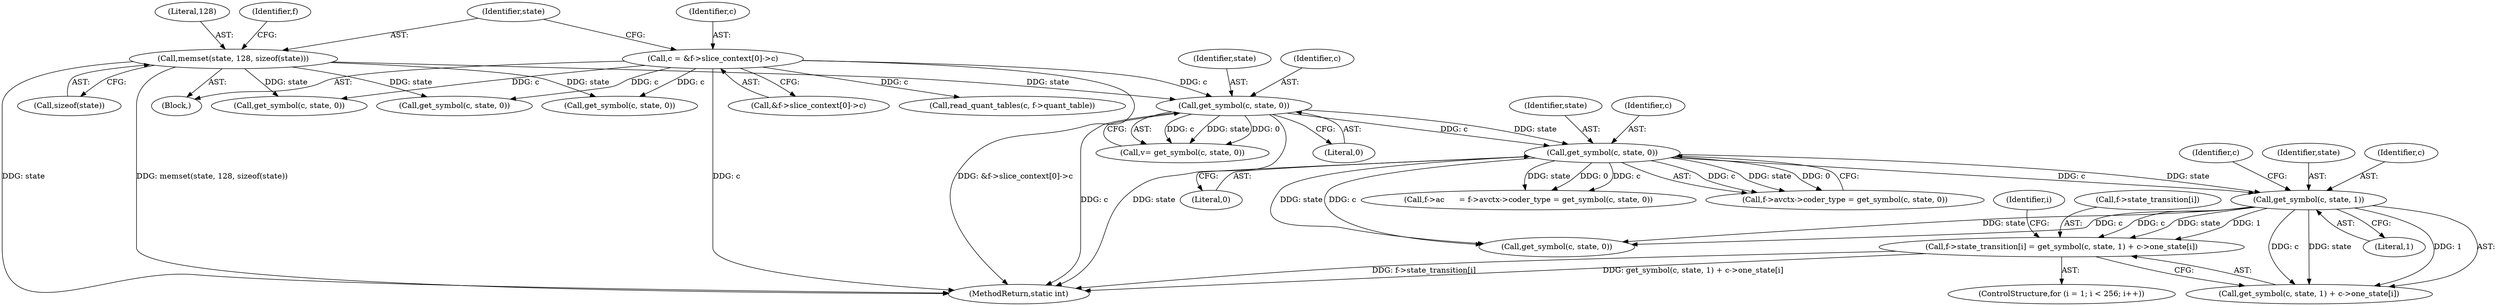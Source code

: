 digraph "0_FFmpeg_547d690d676064069d44703a1917e0dab7e33445@array" {
"1000191" [label="(Call,f->state_transition[i] = get_symbol(c, state, 1) + c->one_state[i])"];
"1000198" [label="(Call,get_symbol(c, state, 1))"];
"1000171" [label="(Call,get_symbol(c, state, 0))"];
"1000138" [label="(Call,get_symbol(c, state, 0))"];
"1000113" [label="(Call,c = &f->slice_context[0]->c)"];
"1000123" [label="(Call,memset(state, 128, sizeof(state)))"];
"1000191" [label="(Call,f->state_transition[i] = get_symbol(c, state, 1) + c->one_state[i])"];
"1000165" [label="(Call,f->avctx->coder_type = get_symbol(c, state, 0))"];
"1000197" [label="(Call,get_symbol(c, state, 1) + c->one_state[i])"];
"1000140" [label="(Identifier,state)"];
"1000139" [label="(Identifier,c)"];
"1000174" [label="(Literal,0)"];
"1000113" [label="(Call,c = &f->slice_context[0]->c)"];
"1000114" [label="(Identifier,c)"];
"1000200" [label="(Identifier,state)"];
"1000126" [label="(Call,sizeof(state))"];
"1000192" [label="(Call,f->state_transition[i])"];
"1000125" [label="(Literal,128)"];
"1000173" [label="(Identifier,state)"];
"1000211" [label="(Call,get_symbol(c, state, 0))"];
"1000962" [label="(Call,get_symbol(c, state, 0))"];
"1000198" [label="(Call,get_symbol(c, state, 1))"];
"1000171" [label="(Call,get_symbol(c, state, 0))"];
"1000136" [label="(Call,v= get_symbol(c, state, 0))"];
"1000131" [label="(Identifier,f)"];
"1000190" [label="(Identifier,i)"];
"1000199" [label="(Identifier,c)"];
"1000814" [label="(Call,get_symbol(c, state, 0))"];
"1000138" [label="(Call,get_symbol(c, state, 0))"];
"1000115" [label="(Call,&f->slice_context[0]->c)"];
"1000123" [label="(Call,memset(state, 128, sizeof(state)))"];
"1000204" [label="(Identifier,c)"];
"1000104" [label="(Block,)"];
"1000784" [label="(Call,read_quant_tables(c, f->quant_table))"];
"1000201" [label="(Literal,1)"];
"1000161" [label="(Call,f->ac      = f->avctx->coder_type = get_symbol(c, state, 0))"];
"1001147" [label="(Call,get_symbol(c, state, 0))"];
"1001241" [label="(MethodReturn,static int)"];
"1000141" [label="(Literal,0)"];
"1000124" [label="(Identifier,state)"];
"1000182" [label="(ControlStructure,for (i = 1; i < 256; i++))"];
"1000172" [label="(Identifier,c)"];
"1000191" -> "1000182"  [label="AST: "];
"1000191" -> "1000197"  [label="CFG: "];
"1000192" -> "1000191"  [label="AST: "];
"1000197" -> "1000191"  [label="AST: "];
"1000190" -> "1000191"  [label="CFG: "];
"1000191" -> "1001241"  [label="DDG: get_symbol(c, state, 1) + c->one_state[i]"];
"1000191" -> "1001241"  [label="DDG: f->state_transition[i]"];
"1000198" -> "1000191"  [label="DDG: c"];
"1000198" -> "1000191"  [label="DDG: state"];
"1000198" -> "1000191"  [label="DDG: 1"];
"1000198" -> "1000197"  [label="AST: "];
"1000198" -> "1000201"  [label="CFG: "];
"1000199" -> "1000198"  [label="AST: "];
"1000200" -> "1000198"  [label="AST: "];
"1000201" -> "1000198"  [label="AST: "];
"1000204" -> "1000198"  [label="CFG: "];
"1000198" -> "1000197"  [label="DDG: c"];
"1000198" -> "1000197"  [label="DDG: state"];
"1000198" -> "1000197"  [label="DDG: 1"];
"1000171" -> "1000198"  [label="DDG: c"];
"1000171" -> "1000198"  [label="DDG: state"];
"1000198" -> "1000211"  [label="DDG: c"];
"1000198" -> "1000211"  [label="DDG: state"];
"1000171" -> "1000165"  [label="AST: "];
"1000171" -> "1000174"  [label="CFG: "];
"1000172" -> "1000171"  [label="AST: "];
"1000173" -> "1000171"  [label="AST: "];
"1000174" -> "1000171"  [label="AST: "];
"1000165" -> "1000171"  [label="CFG: "];
"1000171" -> "1000161"  [label="DDG: c"];
"1000171" -> "1000161"  [label="DDG: state"];
"1000171" -> "1000161"  [label="DDG: 0"];
"1000171" -> "1000165"  [label="DDG: c"];
"1000171" -> "1000165"  [label="DDG: state"];
"1000171" -> "1000165"  [label="DDG: 0"];
"1000138" -> "1000171"  [label="DDG: c"];
"1000138" -> "1000171"  [label="DDG: state"];
"1000171" -> "1000211"  [label="DDG: c"];
"1000171" -> "1000211"  [label="DDG: state"];
"1000138" -> "1000136"  [label="AST: "];
"1000138" -> "1000141"  [label="CFG: "];
"1000139" -> "1000138"  [label="AST: "];
"1000140" -> "1000138"  [label="AST: "];
"1000141" -> "1000138"  [label="AST: "];
"1000136" -> "1000138"  [label="CFG: "];
"1000138" -> "1001241"  [label="DDG: c"];
"1000138" -> "1001241"  [label="DDG: state"];
"1000138" -> "1000136"  [label="DDG: c"];
"1000138" -> "1000136"  [label="DDG: state"];
"1000138" -> "1000136"  [label="DDG: 0"];
"1000113" -> "1000138"  [label="DDG: c"];
"1000123" -> "1000138"  [label="DDG: state"];
"1000113" -> "1000104"  [label="AST: "];
"1000113" -> "1000115"  [label="CFG: "];
"1000114" -> "1000113"  [label="AST: "];
"1000115" -> "1000113"  [label="AST: "];
"1000124" -> "1000113"  [label="CFG: "];
"1000113" -> "1001241"  [label="DDG: c"];
"1000113" -> "1001241"  [label="DDG: &f->slice_context[0]->c"];
"1000113" -> "1000784"  [label="DDG: c"];
"1000113" -> "1000814"  [label="DDG: c"];
"1000113" -> "1000962"  [label="DDG: c"];
"1000113" -> "1001147"  [label="DDG: c"];
"1000123" -> "1000104"  [label="AST: "];
"1000123" -> "1000126"  [label="CFG: "];
"1000124" -> "1000123"  [label="AST: "];
"1000125" -> "1000123"  [label="AST: "];
"1000126" -> "1000123"  [label="AST: "];
"1000131" -> "1000123"  [label="CFG: "];
"1000123" -> "1001241"  [label="DDG: memset(state, 128, sizeof(state))"];
"1000123" -> "1001241"  [label="DDG: state"];
"1000123" -> "1000814"  [label="DDG: state"];
"1000123" -> "1000962"  [label="DDG: state"];
"1000123" -> "1001147"  [label="DDG: state"];
}
